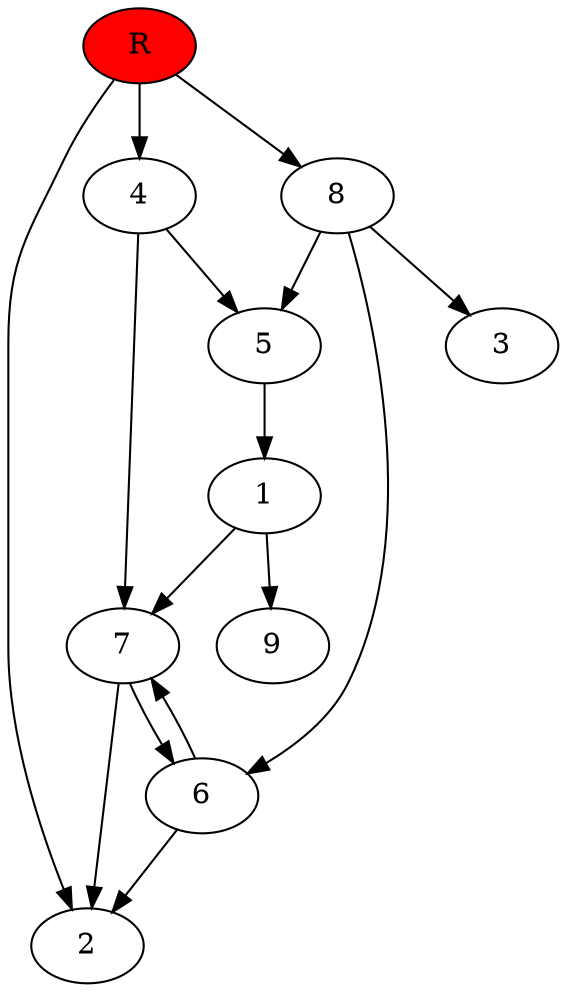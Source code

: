digraph prb907 {
	1
	2
	3
	4
	5
	6
	7
	8
	R [fillcolor="#ff0000" style=filled]
	1 -> 7
	1 -> 9
	4 -> 5
	4 -> 7
	5 -> 1
	6 -> 2
	6 -> 7
	7 -> 2
	7 -> 6
	8 -> 3
	8 -> 5
	8 -> 6
	R -> 2
	R -> 4
	R -> 8
}
